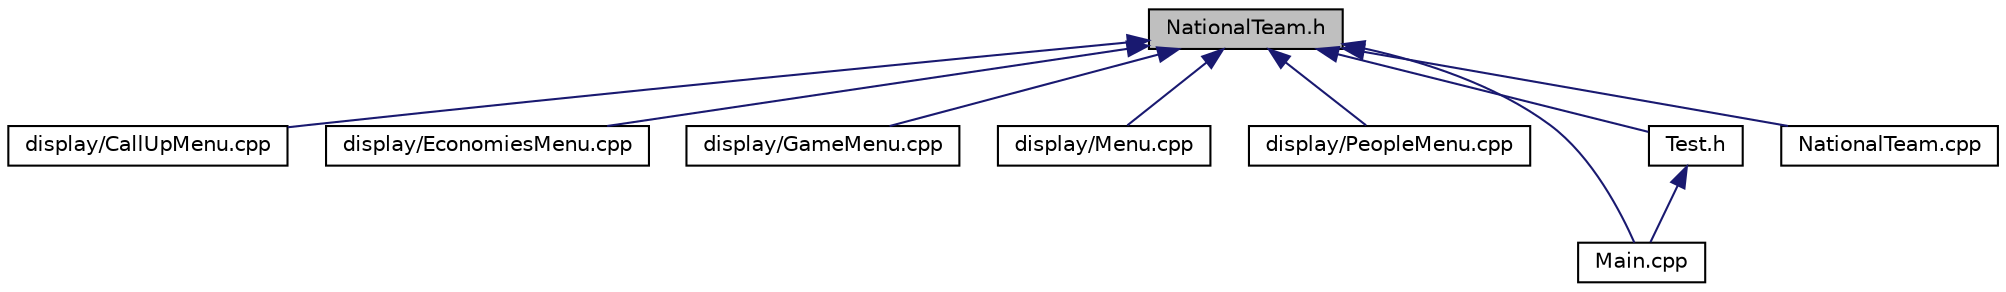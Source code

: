 digraph "NationalTeam.h"
{
 // LATEX_PDF_SIZE
  edge [fontname="Helvetica",fontsize="10",labelfontname="Helvetica",labelfontsize="10"];
  node [fontname="Helvetica",fontsize="10",shape=record];
  Node1 [label="NationalTeam.h",height=0.2,width=0.4,color="black", fillcolor="grey75", style="filled", fontcolor="black",tooltip=" "];
  Node1 -> Node2 [dir="back",color="midnightblue",fontsize="10",style="solid"];
  Node2 [label="display/CallUpMenu.cpp",height=0.2,width=0.4,color="black", fillcolor="white", style="filled",URL="$_call_up_menu_8cpp.html",tooltip=" "];
  Node1 -> Node3 [dir="back",color="midnightblue",fontsize="10",style="solid"];
  Node3 [label="display/EconomiesMenu.cpp",height=0.2,width=0.4,color="black", fillcolor="white", style="filled",URL="$_economies_menu_8cpp.html",tooltip=" "];
  Node1 -> Node4 [dir="back",color="midnightblue",fontsize="10",style="solid"];
  Node4 [label="display/GameMenu.cpp",height=0.2,width=0.4,color="black", fillcolor="white", style="filled",URL="$_game_menu_8cpp.html",tooltip=" "];
  Node1 -> Node5 [dir="back",color="midnightblue",fontsize="10",style="solid"];
  Node5 [label="display/Menu.cpp",height=0.2,width=0.4,color="black", fillcolor="white", style="filled",URL="$_menu_8cpp.html",tooltip=" "];
  Node1 -> Node6 [dir="back",color="midnightblue",fontsize="10",style="solid"];
  Node6 [label="display/PeopleMenu.cpp",height=0.2,width=0.4,color="black", fillcolor="white", style="filled",URL="$_people_menu_8cpp.html",tooltip=" "];
  Node1 -> Node7 [dir="back",color="midnightblue",fontsize="10",style="solid"];
  Node7 [label="Main.cpp",height=0.2,width=0.4,color="black", fillcolor="white", style="filled",URL="$_main_8cpp.html",tooltip=" "];
  Node1 -> Node8 [dir="back",color="midnightblue",fontsize="10",style="solid"];
  Node8 [label="Test.h",height=0.2,width=0.4,color="black", fillcolor="white", style="filled",URL="$_test_8h.html",tooltip=" "];
  Node8 -> Node7 [dir="back",color="midnightblue",fontsize="10",style="solid"];
  Node1 -> Node9 [dir="back",color="midnightblue",fontsize="10",style="solid"];
  Node9 [label="NationalTeam.cpp",height=0.2,width=0.4,color="black", fillcolor="white", style="filled",URL="$_national_team_8cpp.html",tooltip=" "];
}
